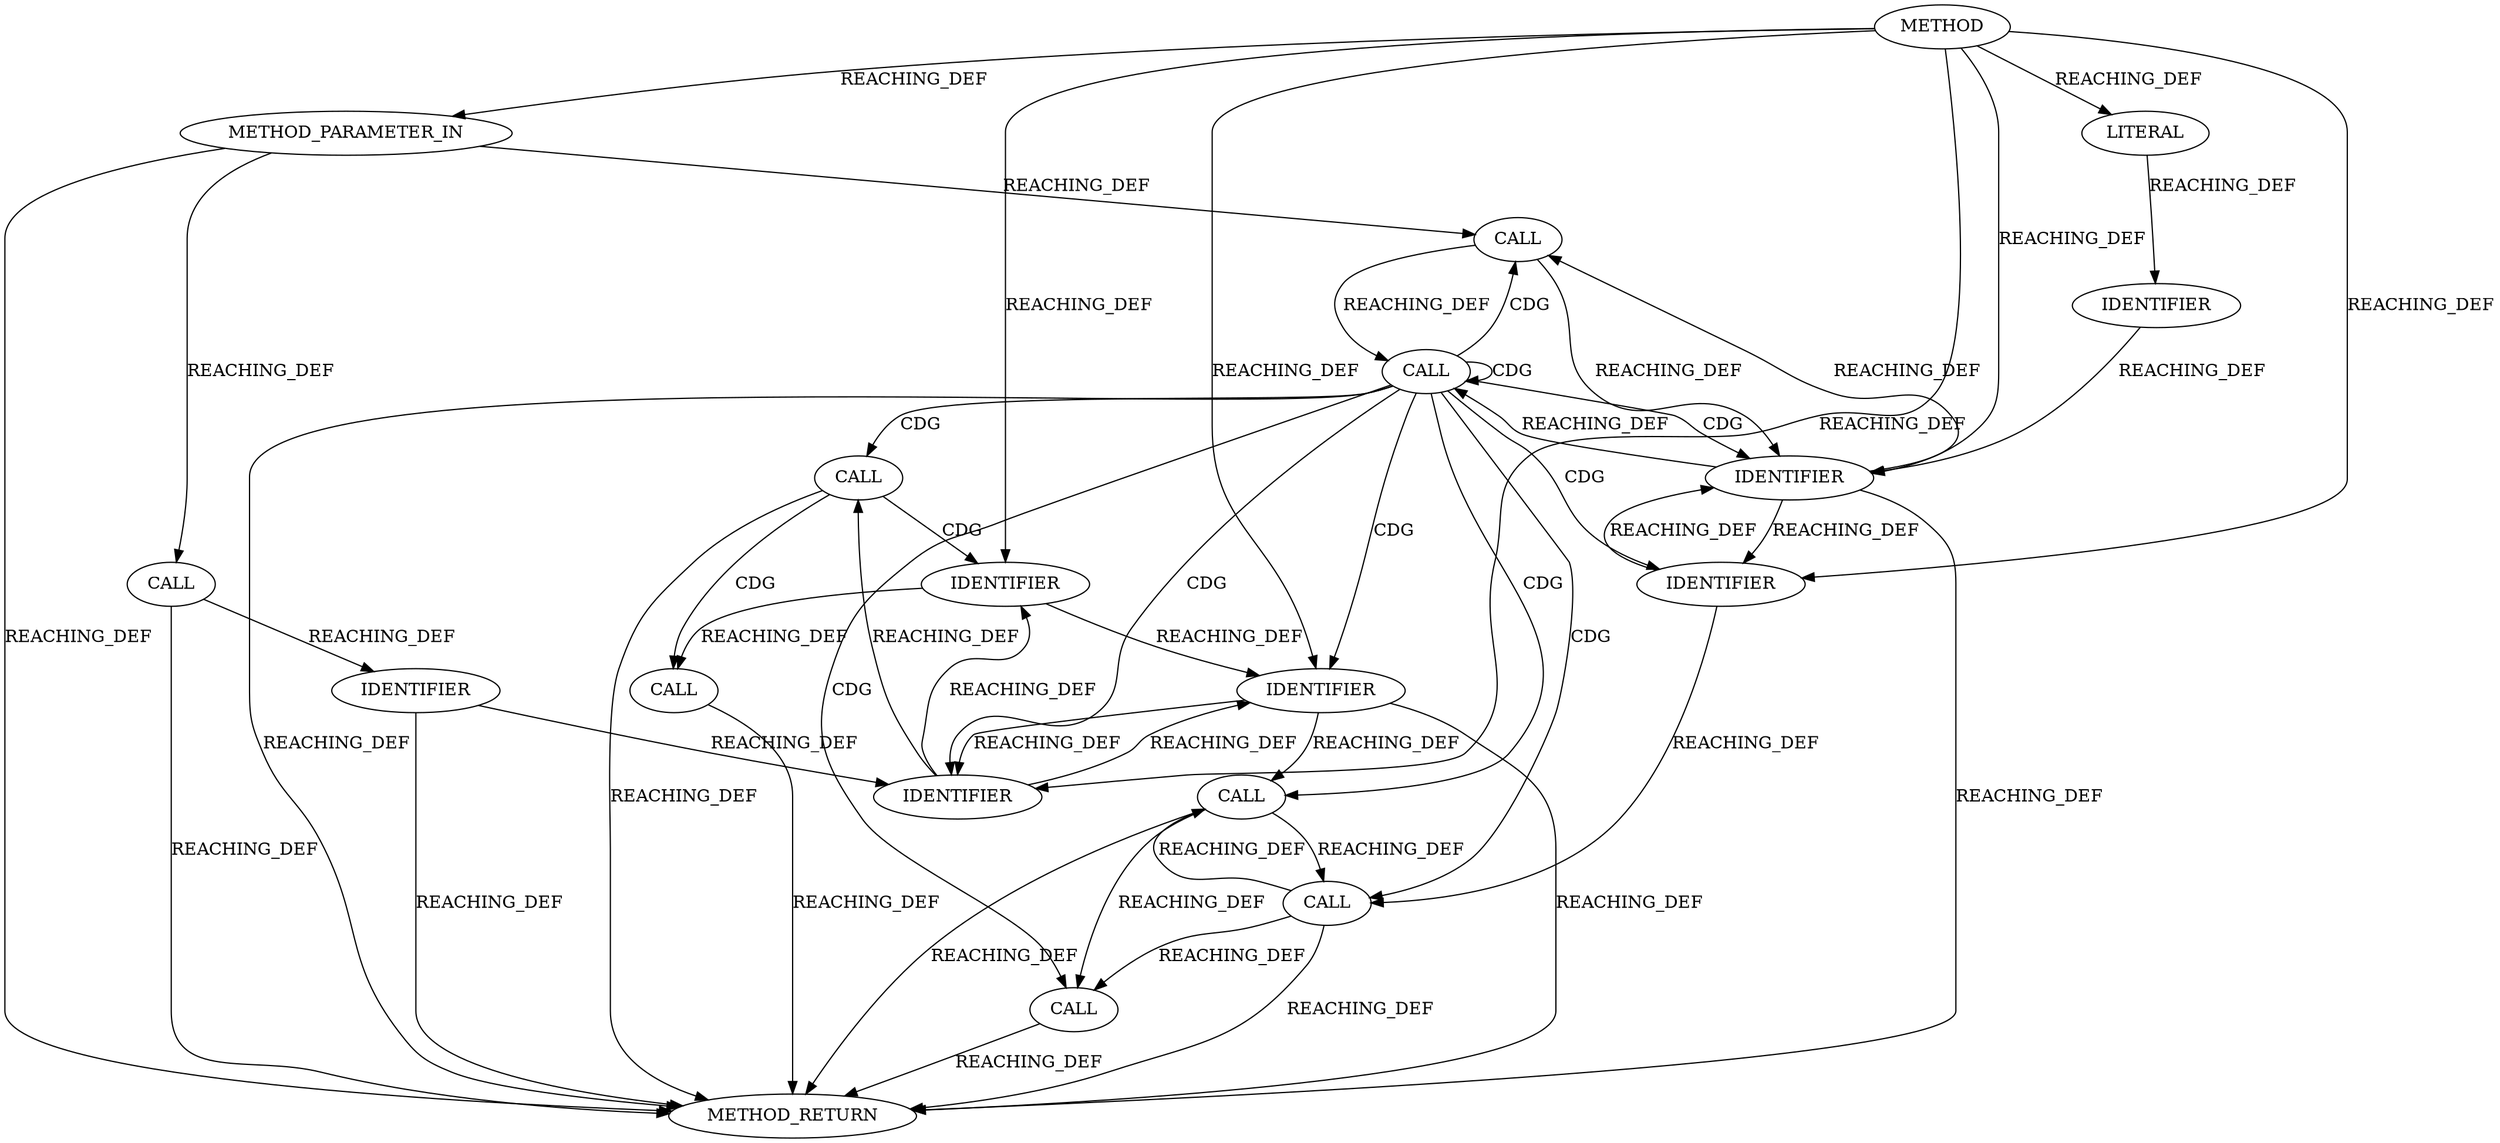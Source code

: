 digraph "" {
	node [label="\N"];
	5018	[ARGUMENT_INDEX=2,
		CODE="queue->nr_cmds",
		COLUMN_NUMBER=18,
		DISPATCH_TYPE=STATIC_DISPATCH,
		LINE_NUMBER=1584,
		METHOD_FULL_NAME="<operator>.indirectFieldAccess",
		NAME="<operator>.indirectFieldAccess",
		ORDER=2,
		TYPE_FULL_NAME="<empty>",
		filename="tcp.c",
		label=CALL];
	5016	[ARGUMENT_INDEX=2,
		CODE="i < queue->nr_cmds",
		COLUMN_NUMBER=14,
		DISPATCH_TYPE=STATIC_DISPATCH,
		LINE_NUMBER=1584,
		METHOD_FULL_NAME="<operator>.lessThan",
		NAME="<operator>.lessThan",
		ORDER=2,
		TYPE_FULL_NAME="<empty>",
		filename="tcp.c",
		label=CALL];
	5018 -> 5016	[VARIABLE="queue->nr_cmds",
		label=REACHING_DEF];
	5017	[ARGUMENT_INDEX=1,
		CODE=i,
		COLUMN_NUMBER=14,
		LINE_NUMBER=1584,
		NAME=i,
		ORDER=1,
		TYPE_FULL_NAME=int,
		filename="tcp.c",
		label=IDENTIFIER];
	5018 -> 5017	[VARIABLE="queue->nr_cmds",
		label=REACHING_DEF];
	5016 -> 5018	[label=CDG];
	5016 -> 5016	[label=CDG];
	5016 -> 5017	[label=CDG];
	5023	[ARGUMENT_INDEX=1,
		CODE=i,
		COLUMN_NUMBER=34,
		LINE_NUMBER=1584,
		NAME=i,
		ORDER=1,
		TYPE_FULL_NAME=int,
		filename="tcp.c",
		label=IDENTIFIER];
	5016 -> 5023	[label=CDG];
	5022	[ARGUMENT_INDEX=1,
		CODE="i++",
		COLUMN_NUMBER=34,
		DISPATCH_TYPE=STATIC_DISPATCH,
		LINE_NUMBER=1584,
		METHOD_FULL_NAME="<operator>.postIncrement",
		NAME="<operator>.postIncrement",
		ORDER=1,
		TYPE_FULL_NAME="<empty>",
		filename="tcp.c",
		label=CALL];
	5016 -> 5022	[label=CDG];
	5050	[CODE=RET,
		COLUMN_NUMBER=1,
		EVALUATION_STRATEGY=BY_VALUE,
		LINE_NUMBER=1579,
		ORDER=3,
		TYPE_FULL_NAME=void,
		filename="tcp.c",
		label=METHOD_RETURN];
	5016 -> 5050	[VARIABLE="i < queue->nr_cmds",
		label=REACHING_DEF];
	5021	[ARGUMENT_INDEX=3,
		CODE="i++, cmd++",
		COLUMN_NUMBER=34,
		DISPATCH_TYPE=STATIC_DISPATCH,
		LINE_NUMBER=1584,
		METHOD_FULL_NAME="<operator>.expressionList",
		NAME="<operator>.expressionList",
		ORDER=3,
		TYPE_FULL_NAME="<empty>",
		filename="tcp.c",
		label=CALL];
	5016 -> 5021	[label=CDG];
	5024	[ARGUMENT_INDEX=2,
		CODE="cmd++",
		COLUMN_NUMBER=39,
		DISPATCH_TYPE=STATIC_DISPATCH,
		LINE_NUMBER=1584,
		METHOD_FULL_NAME="<operator>.postIncrement",
		NAME="<operator>.postIncrement",
		ORDER=2,
		TYPE_FULL_NAME="<empty>",
		filename="tcp.c",
		label=CALL];
	5016 -> 5024	[label=CDG];
	5029	[ARGUMENT_INDEX=1,
		CODE=cmd,
		COLUMN_NUMBER=30,
		LINE_NUMBER=1585,
		NAME=cmd,
		ORDER=1,
		TYPE_FULL_NAME="nvmet_tcp_cmd*",
		filename="tcp.c",
		label=IDENTIFIER];
	5016 -> 5029	[label=CDG];
	5025	[ARGUMENT_INDEX=1,
		CODE=cmd,
		COLUMN_NUMBER=39,
		LINE_NUMBER=1584,
		NAME=cmd,
		ORDER=1,
		TYPE_FULL_NAME="nvmet_tcp_cmd*",
		filename="tcp.c",
		label=IDENTIFIER];
	5016 -> 5025	[label=CDG];
	5028	[ARGUMENT_INDEX=-1,
		CODE="nvmet_tcp_need_data_in(cmd)",
		COLUMN_NUMBER=7,
		DISPATCH_TYPE=STATIC_DISPATCH,
		LINE_NUMBER=1585,
		METHOD_FULL_NAME=nvmet_tcp_need_data_in,
		NAME=nvmet_tcp_need_data_in,
		ORDER=1,
		TYPE_FULL_NAME="<empty>",
		filename="tcp.c",
		label=CALL];
	5016 -> 5028	[label=CDG];
	5017 -> 5018	[VARIABLE=i,
		label=REACHING_DEF];
	5017 -> 5016	[VARIABLE=i,
		label=REACHING_DEF];
	5017 -> 5023	[VARIABLE=i,
		label=REACHING_DEF];
	5017 -> 5050	[VARIABLE=i,
		label=REACHING_DEF];
	5023 -> 5017	[VARIABLE=i,
		label=REACHING_DEF];
	5023 -> 5022	[VARIABLE=i,
		label=REACHING_DEF];
	5022 -> 5050	[VARIABLE="i++",
		label=REACHING_DEF];
	5022 -> 5021	[VARIABLE="i++",
		label=REACHING_DEF];
	5022 -> 5024	[VARIABLE="i++",
		label=REACHING_DEF];
	5031	[ARGUMENT_INDEX=1,
		CODE="nvmet_tcp_free_cmd_buffers(cmd)",
		COLUMN_NUMBER=4,
		DISPATCH_TYPE=STATIC_DISPATCH,
		LINE_NUMBER=1586,
		METHOD_FULL_NAME=nvmet_tcp_free_cmd_buffers,
		NAME=nvmet_tcp_free_cmd_buffers,
		ORDER=1,
		TYPE_FULL_NAME="<empty>",
		filename="tcp.c",
		label=CALL];
	5031 -> 5050	[VARIABLE="nvmet_tcp_free_cmd_buffers(cmd)",
		label=REACHING_DEF];
	5021 -> 5050	[VARIABLE="i++, cmd++",
		label=REACHING_DEF];
	5024 -> 5022	[VARIABLE="cmd++",
		label=REACHING_DEF];
	5024 -> 5050	[VARIABLE="cmd++",
		label=REACHING_DEF];
	5024 -> 5021	[VARIABLE="cmd++",
		label=REACHING_DEF];
	5014	[ARGUMENT_INDEX=1,
		CODE=i,
		COLUMN_NUMBER=7,
		LINE_NUMBER=1584,
		NAME=i,
		ORDER=1,
		TYPE_FULL_NAME=int,
		filename="tcp.c",
		label=IDENTIFIER];
	5014 -> 5017	[VARIABLE=i,
		label=REACHING_DEF];
	5007	[ARGUMENT_INDEX=2,
		CODE="queue->cmds",
		COLUMN_NUMBER=30,
		DISPATCH_TYPE=STATIC_DISPATCH,
		LINE_NUMBER=1581,
		METHOD_FULL_NAME="<operator>.indirectFieldAccess",
		NAME="<operator>.indirectFieldAccess",
		ORDER=2,
		TYPE_FULL_NAME="<empty>",
		filename="tcp.c",
		label=CALL];
	5007 -> 5050	[VARIABLE="queue->cmds",
		label=REACHING_DEF];
	5006	[ARGUMENT_INDEX=1,
		CODE=cmd,
		COLUMN_NUMBER=24,
		LINE_NUMBER=1581,
		NAME=cmd,
		ORDER=1,
		TYPE_FULL_NAME="nvmet_tcp_cmd*",
		filename="tcp.c",
		label=IDENTIFIER];
	5007 -> 5006	[VARIABLE="queue->cmds",
		label=REACHING_DEF];
	5006 -> 5050	[VARIABLE=cmd,
		label=REACHING_DEF];
	5006 -> 5029	[VARIABLE=cmd,
		label=REACHING_DEF];
	5029 -> 5025	[VARIABLE=cmd,
		label=REACHING_DEF];
	5029 -> 5028	[VARIABLE=cmd,
		label=REACHING_DEF];
	5032	[ARGUMENT_INDEX=1,
		CODE=cmd,
		COLUMN_NUMBER=31,
		LINE_NUMBER=1586,
		NAME=cmd,
		ORDER=1,
		TYPE_FULL_NAME="nvmet_tcp_cmd*",
		filename="tcp.c",
		label=IDENTIFIER];
	5029 -> 5032	[VARIABLE=cmd,
		label=REACHING_DEF];
	5025 -> 5050	[VARIABLE=cmd,
		label=REACHING_DEF];
	5025 -> 5024	[VARIABLE=cmd,
		label=REACHING_DEF];
	5025 -> 5029	[VARIABLE=cmd,
		label=REACHING_DEF];
	5028 -> 5031	[label=CDG];
	5028 -> 5050	[VARIABLE="nvmet_tcp_need_data_in(cmd)",
		label=REACHING_DEF];
	5028 -> 5032	[label=CDG];
	5032 -> 5031	[VARIABLE=cmd,
		label=REACHING_DEF];
	5032 -> 5025	[VARIABLE=cmd,
		label=REACHING_DEF];
	5002	[CODE="struct nvmet_tcp_queue *queue",
		COLUMN_NUMBER=48,
		EVALUATION_STRATEGY=BY_VALUE,
		INDEX=1,
		IS_VARIADIC=false,
		LINE_NUMBER=1579,
		NAME=queue,
		ORDER=1,
		TYPE_FULL_NAME="nvmet_tcp_queue*",
		filename="tcp.c",
		label=METHOD_PARAMETER_IN];
	5002 -> 5018	[VARIABLE=queue,
		label=REACHING_DEF];
	5002 -> 5050	[VARIABLE=queue,
		label=REACHING_DEF];
	5002 -> 5007	[VARIABLE=queue,
		label=REACHING_DEF];
	5015	[ARGUMENT_INDEX=2,
		CODE=0,
		COLUMN_NUMBER=11,
		LINE_NUMBER=1584,
		ORDER=2,
		TYPE_FULL_NAME=int,
		filename="tcp.c",
		label=LITERAL];
	5015 -> 5014	[VARIABLE=0,
		label=REACHING_DEF];
	5001	[AST_PARENT_FULL_NAME="tcp.c:<global>",
		AST_PARENT_TYPE=TYPE_DECL,
		CODE="static void nvmet_tcp_free_cmd_data_in_buffers(struct nvmet_tcp_queue *queue)
{
	struct nvmet_tcp_cmd *cmd = queue->cmds;
	int i;

	\
for (i = 0; i < queue->nr_cmds; i++, cmd++) {
		if (nvmet_tcp_need_data_in(cmd))
			nvmet_tcp_free_cmd_buffers(cmd);
	}

	if (!queue->\
nr_cmds && nvmet_tcp_need_data_in(&queue->connect))
		nvmet_tcp_free_cmd_buffers(&queue->connect);
}",
		COLUMN_NUMBER=1,
		COLUMN_NUMBER_END=1,
		FILENAME="tcp.c",
		FULL_NAME=nvmet_tcp_free_cmd_data_in_buffers,
		IS_EXTERNAL=false,
		LINE_NUMBER=1579,
		LINE_NUMBER_END=1591,
		NAME=nvmet_tcp_free_cmd_data_in_buffers,
		ORDER=90,
		SIGNATURE="void nvmet_tcp_free_cmd_data_in_buffers (nvmet_tcp_queue*)",
		filename="tcp.c",
		label=METHOD];
	5001 -> 5017	[label=REACHING_DEF];
	5001 -> 5023	[label=REACHING_DEF];
	5001 -> 5029	[label=REACHING_DEF];
	5001 -> 5025	[label=REACHING_DEF];
	5001 -> 5032	[label=REACHING_DEF];
	5001 -> 5002	[label=REACHING_DEF];
	5001 -> 5015	[label=REACHING_DEF];
}
